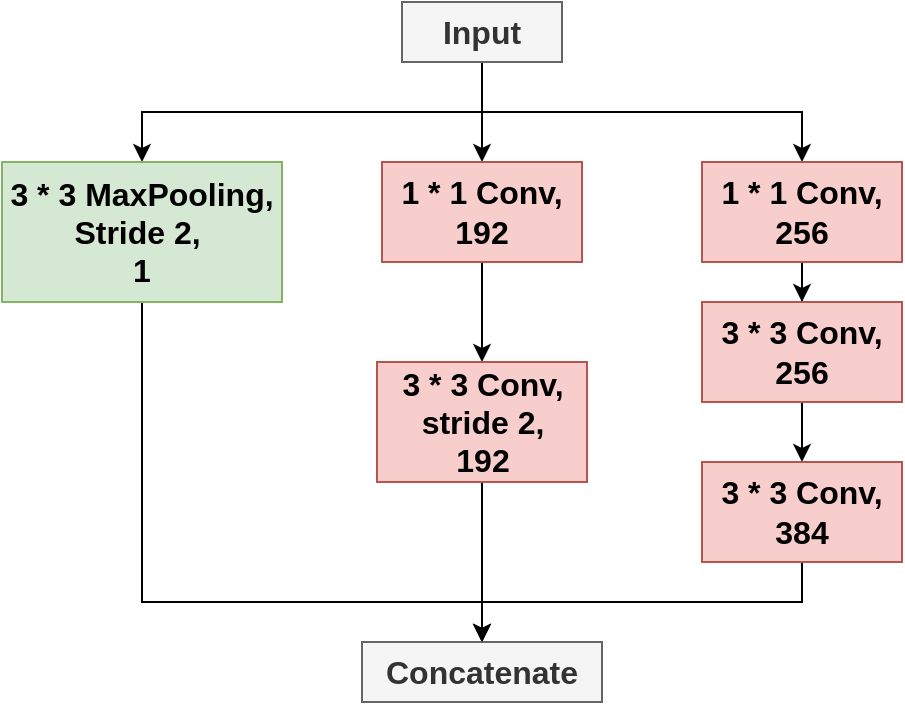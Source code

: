 <mxfile version="24.2.0" type="device">
  <diagram name="Page-1" id="LenJ8o8wwih6BH78QClN">
    <mxGraphModel dx="1434" dy="746" grid="1" gridSize="10" guides="1" tooltips="1" connect="1" arrows="1" fold="1" page="1" pageScale="1" pageWidth="827" pageHeight="1169" math="0" shadow="0">
      <root>
        <mxCell id="0" />
        <mxCell id="1" parent="0" />
        <mxCell id="SLhr25OKvxXyTlUqEdyz-5" value="" style="edgeStyle=orthogonalEdgeStyle;rounded=0;orthogonalLoop=1;jettySize=auto;html=1;" parent="1" source="SLhr25OKvxXyTlUqEdyz-1" target="SLhr25OKvxXyTlUqEdyz-3" edge="1">
          <mxGeometry relative="1" as="geometry" />
        </mxCell>
        <mxCell id="SLhr25OKvxXyTlUqEdyz-6" style="edgeStyle=orthogonalEdgeStyle;rounded=0;orthogonalLoop=1;jettySize=auto;html=1;exitX=0.5;exitY=1;exitDx=0;exitDy=0;entryX=0.5;entryY=0;entryDx=0;entryDy=0;" parent="1" source="SLhr25OKvxXyTlUqEdyz-1" target="SLhr25OKvxXyTlUqEdyz-2" edge="1">
          <mxGeometry relative="1" as="geometry" />
        </mxCell>
        <mxCell id="SLhr25OKvxXyTlUqEdyz-7" style="edgeStyle=orthogonalEdgeStyle;rounded=0;orthogonalLoop=1;jettySize=auto;html=1;exitX=0.5;exitY=1;exitDx=0;exitDy=0;entryX=0.5;entryY=0;entryDx=0;entryDy=0;" parent="1" source="SLhr25OKvxXyTlUqEdyz-1" target="SLhr25OKvxXyTlUqEdyz-4" edge="1">
          <mxGeometry relative="1" as="geometry" />
        </mxCell>
        <mxCell id="SLhr25OKvxXyTlUqEdyz-1" value="&lt;b&gt;&lt;font style=&quot;font-size: 16px;&quot;&gt;Input&lt;/font&gt;&lt;/b&gt;" style="rounded=0;whiteSpace=wrap;html=1;fillColor=#f5f5f5;fontColor=#333333;strokeColor=#666666;" parent="1" vertex="1">
          <mxGeometry x="240" y="40" width="80" height="30" as="geometry" />
        </mxCell>
        <mxCell id="SLhr25OKvxXyTlUqEdyz-11" style="edgeStyle=orthogonalEdgeStyle;rounded=0;orthogonalLoop=1;jettySize=auto;html=1;exitX=0.5;exitY=1;exitDx=0;exitDy=0;entryX=0.5;entryY=0;entryDx=0;entryDy=0;" parent="1" source="SLhr25OKvxXyTlUqEdyz-2" target="SLhr25OKvxXyTlUqEdyz-10" edge="1">
          <mxGeometry relative="1" as="geometry">
            <Array as="points">
              <mxPoint x="110" y="340" />
              <mxPoint x="280" y="340" />
            </Array>
          </mxGeometry>
        </mxCell>
        <mxCell id="SLhr25OKvxXyTlUqEdyz-2" value="&lt;b style=&quot;font-size: 16px;&quot;&gt;&lt;font style=&quot;font-size: 16px;&quot;&gt;3 * 3 MaxPooling,&lt;/font&gt;&lt;/b&gt;&lt;div style=&quot;font-size: 16px;&quot;&gt;&lt;b style=&quot;&quot;&gt;&lt;font style=&quot;font-size: 16px;&quot;&gt;Stride 2,&amp;nbsp;&lt;/font&gt;&lt;/b&gt;&lt;/div&gt;&lt;div style=&quot;font-size: 16px;&quot;&gt;&lt;b style=&quot;&quot;&gt;&lt;font style=&quot;font-size: 16px;&quot;&gt;1&lt;/font&gt;&lt;/b&gt;&lt;/div&gt;" style="rounded=0;whiteSpace=wrap;html=1;fillColor=#d5e8d4;strokeColor=#82b366;" parent="1" vertex="1">
          <mxGeometry x="40" y="120" width="140" height="70" as="geometry" />
        </mxCell>
        <mxCell id="SLhr25OKvxXyTlUqEdyz-9" value="" style="edgeStyle=orthogonalEdgeStyle;rounded=0;orthogonalLoop=1;jettySize=auto;html=1;" parent="1" source="SLhr25OKvxXyTlUqEdyz-3" target="SLhr25OKvxXyTlUqEdyz-8" edge="1">
          <mxGeometry relative="1" as="geometry" />
        </mxCell>
        <mxCell id="SLhr25OKvxXyTlUqEdyz-3" value="&lt;span style=&quot;font-size: 16px;&quot;&gt;&lt;b&gt;1 * 1 Conv, 192&lt;/b&gt;&lt;/span&gt;" style="rounded=0;whiteSpace=wrap;html=1;fillColor=#f8cecc;strokeColor=#b85450;" parent="1" vertex="1">
          <mxGeometry x="230" y="120" width="100" height="50" as="geometry" />
        </mxCell>
        <mxCell id="SLhr25OKvxXyTlUqEdyz-14" value="" style="edgeStyle=orthogonalEdgeStyle;rounded=0;orthogonalLoop=1;jettySize=auto;html=1;" parent="1" source="SLhr25OKvxXyTlUqEdyz-4" target="SLhr25OKvxXyTlUqEdyz-13" edge="1">
          <mxGeometry relative="1" as="geometry" />
        </mxCell>
        <mxCell id="SLhr25OKvxXyTlUqEdyz-4" value="&lt;span style=&quot;font-size: 16px;&quot;&gt;&lt;b&gt;1 * 1 Conv,&lt;/b&gt;&lt;/span&gt;&lt;div&gt;&lt;span style=&quot;font-size: 16px;&quot;&gt;&lt;b&gt;256&lt;/b&gt;&lt;/span&gt;&lt;/div&gt;" style="rounded=0;whiteSpace=wrap;html=1;fillColor=#f8cecc;strokeColor=#b85450;" parent="1" vertex="1">
          <mxGeometry x="390" y="120" width="100" height="50" as="geometry" />
        </mxCell>
        <mxCell id="SLhr25OKvxXyTlUqEdyz-12" style="edgeStyle=orthogonalEdgeStyle;rounded=0;orthogonalLoop=1;jettySize=auto;html=1;exitX=0.5;exitY=1;exitDx=0;exitDy=0;entryX=0.5;entryY=0;entryDx=0;entryDy=0;" parent="1" source="SLhr25OKvxXyTlUqEdyz-8" target="SLhr25OKvxXyTlUqEdyz-10" edge="1">
          <mxGeometry relative="1" as="geometry" />
        </mxCell>
        <mxCell id="SLhr25OKvxXyTlUqEdyz-8" value="&lt;span style=&quot;font-size: 16px;&quot;&gt;&lt;b&gt;3 * 3 Conv, stride 2,&lt;/b&gt;&lt;/span&gt;&lt;div&gt;&lt;span style=&quot;font-size: 16px;&quot;&gt;&lt;b&gt;192&lt;/b&gt;&lt;/span&gt;&lt;/div&gt;" style="rounded=0;whiteSpace=wrap;html=1;fillColor=#f8cecc;strokeColor=#b85450;" parent="1" vertex="1">
          <mxGeometry x="227.5" y="220" width="105" height="60" as="geometry" />
        </mxCell>
        <mxCell id="SLhr25OKvxXyTlUqEdyz-10" value="&lt;b&gt;&lt;font style=&quot;font-size: 16px;&quot;&gt;Concatenate&lt;/font&gt;&lt;/b&gt;" style="rounded=0;whiteSpace=wrap;html=1;fillColor=#f5f5f5;fontColor=#333333;strokeColor=#666666;" parent="1" vertex="1">
          <mxGeometry x="220" y="360" width="120" height="30" as="geometry" />
        </mxCell>
        <mxCell id="SLhr25OKvxXyTlUqEdyz-16" value="" style="edgeStyle=orthogonalEdgeStyle;rounded=0;orthogonalLoop=1;jettySize=auto;html=1;" parent="1" source="SLhr25OKvxXyTlUqEdyz-13" target="SLhr25OKvxXyTlUqEdyz-15" edge="1">
          <mxGeometry relative="1" as="geometry" />
        </mxCell>
        <mxCell id="SLhr25OKvxXyTlUqEdyz-13" value="&lt;span style=&quot;font-size: 16px;&quot;&gt;&lt;b&gt;3 * 3 Conv, 256&lt;/b&gt;&lt;/span&gt;" style="rounded=0;whiteSpace=wrap;html=1;fillColor=#f8cecc;strokeColor=#b85450;" parent="1" vertex="1">
          <mxGeometry x="390" y="190" width="100" height="50" as="geometry" />
        </mxCell>
        <mxCell id="SLhr25OKvxXyTlUqEdyz-17" style="edgeStyle=orthogonalEdgeStyle;rounded=0;orthogonalLoop=1;jettySize=auto;html=1;exitX=0.5;exitY=1;exitDx=0;exitDy=0;entryX=0.5;entryY=0;entryDx=0;entryDy=0;" parent="1" source="SLhr25OKvxXyTlUqEdyz-15" target="SLhr25OKvxXyTlUqEdyz-10" edge="1">
          <mxGeometry relative="1" as="geometry" />
        </mxCell>
        <mxCell id="SLhr25OKvxXyTlUqEdyz-15" value="&lt;span style=&quot;font-size: 16px;&quot;&gt;&lt;b&gt;3 * 3 Conv, 384&lt;/b&gt;&lt;/span&gt;" style="rounded=0;whiteSpace=wrap;html=1;fillColor=#f8cecc;strokeColor=#b85450;" parent="1" vertex="1">
          <mxGeometry x="390" y="270" width="100" height="50" as="geometry" />
        </mxCell>
      </root>
    </mxGraphModel>
  </diagram>
</mxfile>
